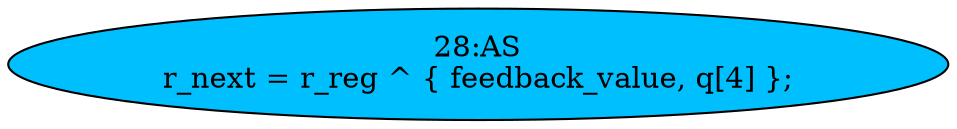 strict digraph "" {
	node [label="\N"];
	"28:AS"	[ast="<pyverilog.vparser.ast.Assign object at 0x7fd71e2cc410>",
		def_var="['r_next']",
		fillcolor=deepskyblue,
		label="28:AS
r_next = r_reg ^ { feedback_value, q[4] };",
		statements="[]",
		style=filled,
		typ=Assign,
		use_var="['r_reg', 'feedback_value', 'q']"];
}
